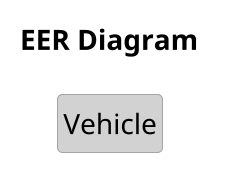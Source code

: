 @startuml

' uncomment the line below if you're using computer with a retina display
' skinparam dpi 300
' !define Table(name,desc) class name as "desc" << (T,#FFAAAA) >>
' we use bold for primary key
' green color for unique
' and underscore for not_null
' !define primary_key(x) <b>x</b>
' !define unique(x) <color:green>x</color>
' !define not_null(x) <u>x</u>
' other tags available:
' <i></i>
' <back:COLOR></color>, where color is a color name or html color code
' (#FFAACC)
' see: http://plantuml.com/classes.html#More


!define Table(name) class name << (T, mistyrose) >>
title EER Diagram

hide members
hide methods
hide stereotypes
' hide footbox
hide circle
' hide class circle
' hide class methods

skinparam class {
  BackgroundColor PaleGreen
  ArrowColor SeaGreen
  BorderColor SpringGreen
}
skinparam Monochrome true
skinparam ClassAttributeIconSize 0
scale 2




Table(Vehicle)
' usecase LastName

' class Vehicle
' ' usecase VIN
' Vehicle -- VIN
' Vehicle -- Color
' Vehicle -- Mileage
' Vehicle -- Description
' Vehicle -- Manufacturer
' Vehicle -- Condition
' Vehicle -- VehicleType
' Vehicle -- Model
' Model -- ModelYear
' Model -- ModelName


' class Customer
' Customer -- EmailAddress
' Customer -- PhoneNumber
' Customer -- Address
' Address -- PostalCode
' Address -- State
' Address -- Street
' Address -- City



' class Individual
' Individual -- DriverLicenseNumber
' Individual -- Name
' Name -- FirstName
' Name -- LastName


' class Business
' Business -- BusinessIdNumber
' Business -- BusinessName
' Business -- PrimaryContact
' PrimaryContact -- PrimaryContactName
' PrimaryContact -- PrimaryContactTitle


' class Manufacturer
' class ManufacturerRecall
' class RepairWork
' class SalessOrder
' class LoggedInUser
' class Vendor



' Customer - Individual
' Customer - Business



' ' hide 

' ' Table(user, "user\n(User in our system)") {
' '   primary_key(id) INTEGER
' '   not_null(unique(username)) VARCHAR[32]
' '   not_null(password) VARCHAR[64]
' ' }



@enduml